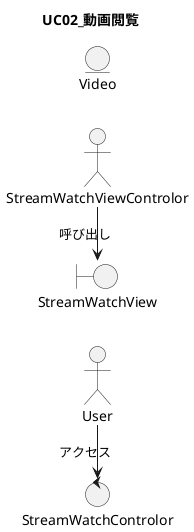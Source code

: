 @startuml UC02_動画閲覧
title UC02_動画閲覧

'Direction of diagram flow can be selected.
left to right direction


actor User
boundary StreamWatchView
control StreamWatchControlor
entity Video


User -> StreamWatchControlor : アクセス
StreamWatchViewControlor -> StreamWatchView : 呼び出し

@enduml
